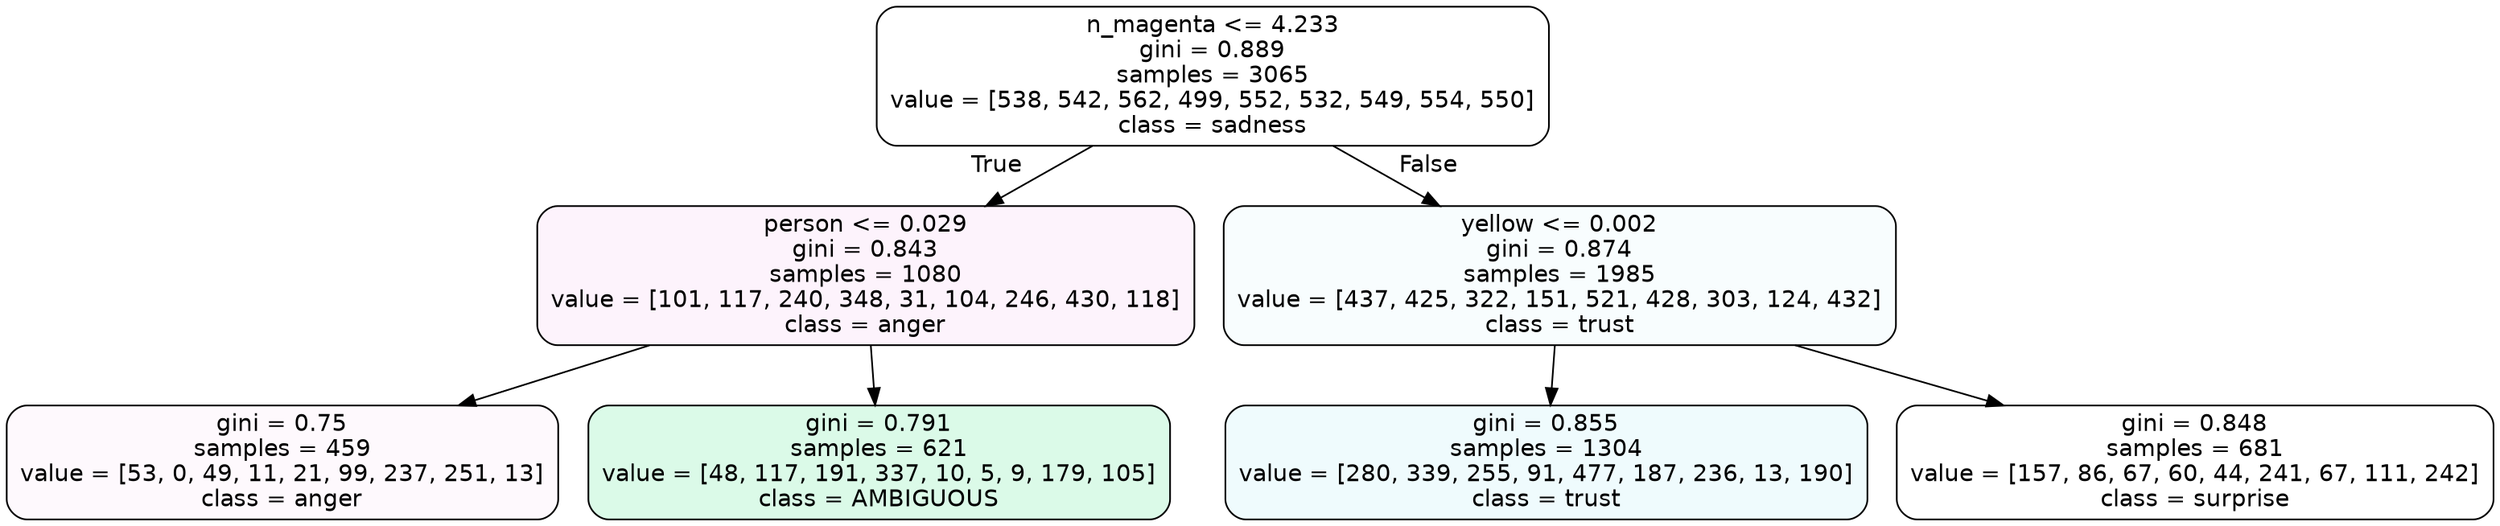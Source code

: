 digraph Tree {
node [shape=box, style="filled, rounded", color="black", fontname=helvetica] ;
edge [fontname=helvetica] ;
0 [label="n_magenta <= 4.233\ngini = 0.889\nsamples = 3065\nvalue = [538, 542, 562, 499, 552, 532, 549, 554, 550]\nclass = sadness", fillcolor="#64e53900"] ;
1 [label="person <= 0.029\ngini = 0.843\nsamples = 1080\nvalue = [101, 117, 240, 348, 31, 104, 246, 430, 118]\nclass = anger", fillcolor="#e539d70f"] ;
0 -> 1 [labeldistance=2.5, labelangle=45, headlabel="True"] ;
2 [label="gini = 0.75\nsamples = 459\nvalue = [53, 0, 49, 11, 21, 99, 237, 251, 13]\nclass = anger", fillcolor="#e539d707"] ;
1 -> 2 ;
3 [label="gini = 0.791\nsamples = 621\nvalue = [48, 117, 191, 337, 10, 5, 9, 179, 105]\nclass = AMBIGUOUS", fillcolor="#39e5812e"] ;
1 -> 3 ;
4 [label="yellow <= 0.002\ngini = 0.874\nsamples = 1985\nvalue = [437, 425, 322, 151, 521, 428, 303, 124, 432]\nclass = trust", fillcolor="#39d7e508"] ;
0 -> 4 [labeldistance=2.5, labelangle=-45, headlabel="False"] ;
5 [label="gini = 0.855\nsamples = 1304\nvalue = [280, 339, 255, 91, 477, 187, 236, 13, 190]\nclass = trust", fillcolor="#39d7e514"] ;
4 -> 5 ;
6 [label="gini = 0.848\nsamples = 681\nvalue = [157, 86, 67, 60, 44, 241, 67, 111, 242]\nclass = surprise", fillcolor="#e5396400"] ;
4 -> 6 ;
}